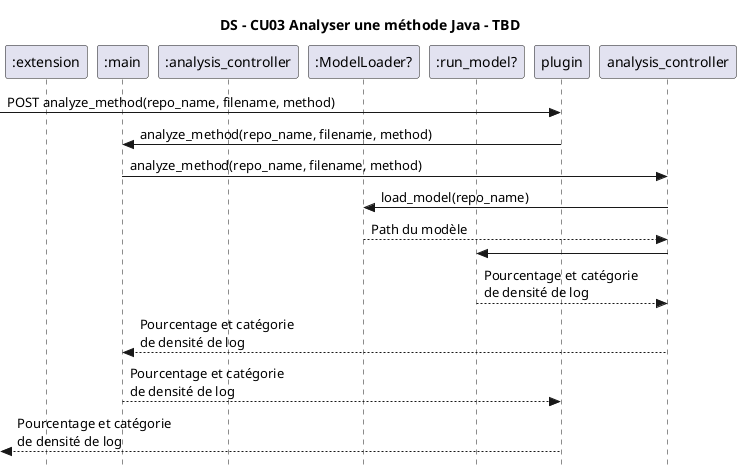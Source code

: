 @startuml
title DS - CU03 Analyser une méthode Java - TBD
skinparam style strictuml

participant ":extension" as extension
participant ":main" as main
participant ":analysis_controller" as analysisController
participant ":ModelLoader?" as modelLoader
participant ":run_model?" as run_model

-> plugin : POST analyze_method(repo_name, filename, method)

plugin -> main : analyze_method(repo_name, filename, method)
main -> analysis_controller : analyze_method(repo_name, filename, method)

analysis_controller -> modelLoader : load_model(repo_name)
modelLoader --> analysis_controller : Path du modèle

analysis_controller -> run_model

run_model --> analysis_controller : Pourcentage et catégorie\nde densité de log
analysis_controller --> main : Pourcentage et catégorie\nde densité de log
main --> plugin : Pourcentage et catégorie\nde densité de log
<-- plugin : Pourcentage et catégorie\nde densité de log
@enduml